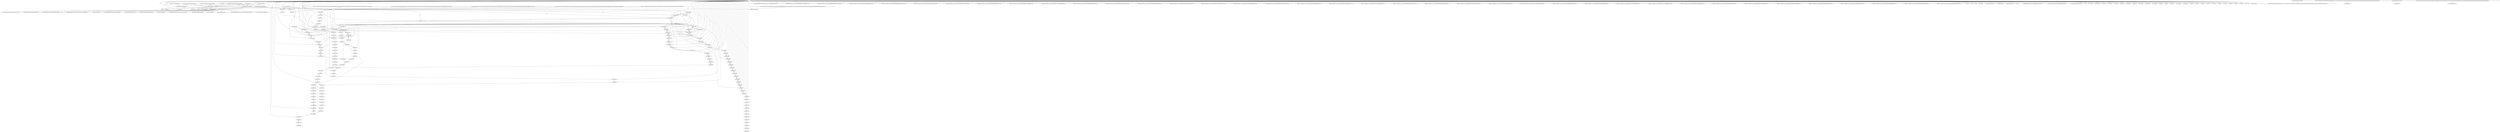 digraph {
	"-" -> "/" [label="51"];
	"-" -> "/SiteWebIF/" [label="1"];
	"-" -> "/SiteWebIF/Intranet-etudiant.php" [label="310"];
	"/SiteWebIF/" -> "/SiteWebIF/Intranet-etudiant.php" [label="1"];
	"http://if.insa-lyon.fr/" -> "/SiteWebIF/Intranet-etudiant.php" [label="232"];
	"http://if.insa-lyon.fr/entreprise/deroulement-projet-fin-etude" -> "/SiteWebIF/Intranet-etudiant.php" [label="1"];
	"http://if.insa-lyon.fr/formation/4if-programme-enseignements" -> "/SiteWebIF/Intranet-etudiant.php" [label="1"];
	"http://if.insa-lyon.fr/vie-etudiante/laedi" -> "/SiteWebIF/Intranet-etudiant.php" [label="9"];
	"http://if.insa-lyon.fr/vie-etudiante/les-associations" -> "/SiteWebIF/Intranet-etudiant.php" [label="11"];
	"-" -> "/SiteWebIF/Intranet-etudiant.php?ticket=*" [label="182"];
	"http://if.insa-lyon.fr/" -> "/SiteWebIF/Intranet-etudiant.php?ticket=*" [label="49"];
	"http://if.insa-lyon.fr/vie-etudiante/laedi" -> "/SiteWebIF/Intranet-etudiant.php?ticket=*" [label="2"];
	"http://if.insa-lyon.fr/vie-etudiante/les-associations" -> "/SiteWebIF/Intranet-etudiant.php?ticket=*" [label="10"];
	"-" -> "/SiteWebIF/Intranet-personnel.php" [label="7"];
	"http://if.insa-lyon.fr/" -> "/SiteWebIF/Intranet-personnel.php" [label="12"];
	"http://if.insa-lyon.fr/agenda-if" -> "/SiteWebIF/Intranet-personnel.php" [label="1"];
	"-" -> "/SiteWebIF/Intranet-personnel.php?ticket=*" [label="6"];
	"http://if.insa-lyon.fr/" -> "/SiteWebIF/Intranet-personnel.php?ticket=*" [label="4"];
	"/SiteWebIF/Intranet-personnel.php" -> "/SiteWebIF/agenda.html" [label="1"];
	"-" -> "/cas/themes/insa/media/favicon.ico;jsessionid=023C1719B71173F4E9E4B25A6044EDAA.dsi-vm03" [label="1"];
	"-" -> "/cas/themes/insa/media/favicon.ico;jsessionid=088F8CBDB08E20BC76787E5654C93974.dsi-vm03" [label="1"];
	"-" -> "/cas/themes/insa/media/favicon.ico;jsessionid=093ABB9E56E7FE9BFE988193707A1DA9.dsi-vm03" [label="1"];
	"-" -> "/cas/themes/insa/media/favicon.ico;jsessionid=0A94279AFF1C486B4724A6BACD40B9F0.dsi-vm04" [label="1"];
	"-" -> "/cas/themes/insa/media/favicon.ico;jsessionid=0FB046FD4FEDDAE9480CC2FD8AB52144.dsi-vm04" [label="1"];
	"-" -> "/cas/themes/insa/media/favicon.ico;jsessionid=1108212834EA61DD4CCDF371CE0DDF31.dsi-vm04" [label="1"];
	"-" -> "/cas/themes/insa/media/favicon.ico;jsessionid=128F1354E583F2B84017E0D273F7209B.dsi-vm04" [label="1"];
	"-" -> "/cas/themes/insa/media/favicon.ico;jsessionid=2355D61A491B4ABD8559F22ECD4B1821.dsi-vm04" [label="1"];
	"-" -> "/cas/themes/insa/media/favicon.ico;jsessionid=25FEC69719FAEB87AC8D76CB7EFEEAB8.dsi-vm04" [label="1"];
	"-" -> "/cas/themes/insa/media/favicon.ico;jsessionid=2A1627584E1124C728C1239C8B7E18AB.dsi-vm04" [label="1"];
	"-" -> "/cas/themes/insa/media/favicon.ico;jsessionid=33717D8FCDEA3ED485EAB3288E130DE3.dsi-vm04" [label="1"];
	"-" -> "/cas/themes/insa/media/favicon.ico;jsessionid=3CFF95FA8D225D8AE7255211C9CE9A35.dsi-vm04" [label="1"];
	"-" -> "/cas/themes/insa/media/favicon.ico;jsessionid=4CAB780CAFF5FECF548D4B1F47B73BB5.dsi-vm04" [label="1"];
	"-" -> "/cas/themes/insa/media/favicon.ico;jsessionid=558906897C45A64DD3DBA1945C6FD42D.dsi-vm03" [label="1"];
	"-" -> "/cas/themes/insa/media/favicon.ico;jsessionid=5652DB446F5681A3A09551BC2D825FC1.dsi-vm04" [label="1"];
	"-" -> "/cas/themes/insa/media/favicon.ico;jsessionid=56C0B78207DBF7328CD65FE7A6AEB123.dsi-vm03" [label="1"];
	"-" -> "/cas/themes/insa/media/favicon.ico;jsessionid=5FD87AEC3DFA29CC00510F247B243BA5.dsi-vm04" [label="1"];
	"-" -> "/cas/themes/insa/media/favicon.ico;jsessionid=665627F780692B12EA65060DE403DBE8.dsi-vm04" [label="1"];
	"-" -> "/cas/themes/insa/media/favicon.ico;jsessionid=69C3B7EAEB5316AD3621AF9856A3CB77.dsi-vm04" [label="1"];
	"-" -> "/cas/themes/insa/media/favicon.ico;jsessionid=6FF853C120C03018E41392D6A0B890CB.dsi-vm04" [label="1"];
	"-" -> "/cas/themes/insa/media/favicon.ico;jsessionid=7DB10A3F5EE68B813E62D0EAA175663A.dsi-vm03" [label="1"];
	"-" -> "/cas/themes/insa/media/favicon.ico;jsessionid=925EFF9E182E904B90721A4ECDA931F9.dsi-vm03" [label="1"];
	"-" -> "/cas/themes/insa/media/favicon.ico;jsessionid=AD5B23135FD781E228FE782DC3C30303.dsi-vm04" [label="1"];
	"-" -> "/cas/themes/insa/media/favicon.ico;jsessionid=AD677B837F385F4784517B3DA4FBA83F.dsi-vm04" [label="1"];
	"-" -> "/cas/themes/insa/media/favicon.ico;jsessionid=B3B59C177182A0D999A81CDA7DE73FD0.dsi-vm04" [label="1"];
	"-" -> "/cas/themes/insa/media/favicon.ico;jsessionid=B4413E7F3C4CFF93ECBF8BC8FEC39924.dsi-vm04" [label="1"];
	"-" -> "/cas/themes/insa/media/favicon.ico;jsessionid=B5649C3A94E00C9300FD7BBC6A93660F.dsi-vm03" [label="1"];
	"-" -> "/cas/themes/insa/media/favicon.ico;jsessionid=B5A09FAC773B5778EEE1976636BB8E7D.dsi-vm03" [label="1"];
	"-" -> "/cas/themes/insa/media/favicon.ico;jsessionid=BE03FACC82011C11C2C8B8894F8BD917.dsi-vm03" [label="1"];
	"-" -> "/cas/themes/insa/media/favicon.ico;jsessionid=C64E43899A7F0C1CC3E7A28FDDB24551.dsi-vm04" [label="1"];
	"-" -> "/cas/themes/insa/media/favicon.ico;jsessionid=CB83493D73DE7BA919401C8BE51C733C.dsi-vm04" [label="1"];
	"-" -> "/cas/themes/insa/media/favicon.ico;jsessionid=CE69C4B29EC019C4CAC5501D8DEDC853.dsi-vm04" [label="1"];
	"-" -> "/cas/themes/insa/media/favicon.ico;jsessionid=D89D503D7A81B0B5FDC0F7C46C8008F8.dsi-vm03" [label="1"];
	"-" -> "/cas/themes/insa/media/favicon.ico;jsessionid=E2C4B93D87C6AA62499976ABD0F06513.dsi-vm03" [label="1"];
	"-" -> "/cas/themes/insa/media/favicon.ico;jsessionid=E4CF202FA773B7C605E98AB37B5734C6.dsi-vm04" [label="1"];
	"-" -> "/cas/themes/insa/media/favicon.ico;jsessionid=ECC02D7B807C9B1B2299BA9E325800BC.dsi-vm03" [label="1"];
	"-" -> "/cas/themes/insa/media/favicon.ico;jsessionid=F5DC3DDF904FD6EAD6FDACB00FCA2B8B.dsi-vm04" [label="1"];
	"-" -> "/cas/themes/insa/media/favicon.ico;jsessionid=FAEB1EAF3ACBF04BEE528DA5F890E8F6.dsi-vm04" [label="1"];
	"/chercheurs/gcaplat/" -> "/chercheurs/LCI/" [label="1"];
	"-" -> "/chercheurs/gcaplat/" [label="2"];
	"http://www.google.fr/*" -> "/chercheurs/gcaplat/" [label="1"];
	"/SiteWebIF/Intranet-etudiant.php" -> "/crossdomain.xml" [label="1"];
	"http://intranet-if:90/dns/vlan.php?vlan=106" -> "/dns/form_dns.php?sql=Modifier&vlan=106&adresse_ip=134.214.106.107&nom_dns=Liris-6107&description_user=M.KAYTOUE&no_salle=&nom_labo=LIRIS&mac=406c8f233750&brassage=&commentaires=Macbook%20Pro%20Kaytoue%20Liris" [label="1"];
	"http://intranet-if:90/dns/form_dns.php?sql=Modifier&vlan=106&adresse_ip=134.214.106.107&nom_dns=Liris-6107&description_user=M.KAYTOUE&no_salle=&nom_labo=LIRIS&mac=406c8f233750&brassage=&commentaires=Macbook%20Pro%20Kaytoue%20Liris" -> "/dns/mod_base_dns.php" [label="1"];
	"http://intranet-if:90/dns/mod_base_dns.php" -> "/dns/vlan.php?vlan=106" [label="1"];
	"-" -> "/documents/" [label="1"];
	"-" -> "/dossiers/" [label="1"];
	"-" -> "/fiches/" [label="1"];
	"-" -> "/micromachine/" [label="3"];
	"http://www.google.com.pk/url?sa=t&rct=j&q=&esrc=s&source=web&cd=1&ved=0CCEQFjAA&url=http%3A%2F%2Fintranet-if.insa-lyon.fr%2Fmicromachine%2Fdownload%2Fmasm&ei=Q_xWUMKuGqX54QTCx4DYAg&usg=AFQjCNH4VxfmzYSC2adRwa5Vj8DoFCZqog&sig2=a0pclt5wM6-FYD9T7fizTQ" -> "/micromachine/download/masm" [label="1"];
	"-" -> "/micromachine/download/sujet.pdf" [label="2"];
	"-" -> "/notesif" [label="53"];
	"/SiteWebIF/Intranet-etudiant.php" -> "/notesif" [label="48"];
	"-" -> "/notesif/" [label="64"];
	"/SiteWebIF/Intranet-etudiant.php" -> "/notesif/" [label="70"];
	"-" -> "/notesif/RSS/RSS_3IF.xml" [label="20"];
	"-" -> "/notesif/RSS/RSS_4IF.xml" [label="9"];
	"/notesif/RSS/RSS_4IF.xml" -> "/notesif/RSS/RSS_4IF.xml" [label="21"];
	"-" -> "/permanences" [label="2"];
	"/SiteWebIF/Intranet-etudiant.php" -> "/permanences" [label="12"];
	"-" -> "/permanences/" [label="4"];
	"/SiteWebIF/Intranet-etudiant.php" -> "/permanences/" [label="13"];
	"-" -> "/robots.txt" [label="10"];
	"-" -> "/stages/ListePFE.php" [label="19"];
	"/SiteWebIF/Intranet-etudiant.php" -> "/stages/ListePFE.php" [label="29"];
	"/SiteWebIF/Intranet-personnel.php" -> "/stages/ListePFE.php" [label="1"];
	"-" -> "/stages/ListePFE.php?ticket=ST-10077-AOenpeb0o3JJwHWRVmAM-dsi-vm03" [label="1"];
	"-" -> "/stages/Listestage.php" [label="4"];
	"/SiteWebIF/Intranet-etudiant.php" -> "/stages/Listestage.php" [label="27"];
	"-" -> "/stages/Listestage.php?ticket=ST-16940-AZEafCmftIf939AsjwfG-dsi-vm04" [label="1"];
	"-" -> "/stages/descriptif/ARKEMA%20CHINE.docx" [label="1"];
	"/stages/Listestage.php" -> "/stages/descriptif/BIIN.pdf" [label="1"];
	"/stages/Listestage.php" -> "/stages/descriptif/EUROSCRIPT.zip" [label="1"];
	"/stages/Listestage.php" -> "/stages/descriptif/INSA%20LIRIS%20-%20120228_sujet%20stage%20LIRIS_vHOS.pdf" [label="1"];
	"/stages/Listestage.php" -> "/stages/descriptif/INSA%20LIRIS%202.doc" [label="1"];
	"/stages/Listestage.php" -> "/stages/descriptif/INSA-LIRIS%20stage_pfe_kinect_2012_v2.docx" [label="2"];
	"/stages/Listestage.php" -> "/stages/descriptif/KAPT%20-%20Paiement%20mobile.pdf" [label="1"];
	"/stages/Listestage.php" -> "/stages/descriptif/LIRIS%20-%20sujetPortefeuillePartieMetier.pdf" [label="1"];
	"/stages/descriptif/LIRIS%20-%20sujetPortefeuillePartieMetier.pdf" -> "/stages/descriptif/LIRIS%20-%20sujetPortefeuillePartieMetier.pdf" [label="2"];
	"/stages/Listestage.php" -> "/stages/descriptif/MEDIAL.pdf" [label="1"];
	"/stages/Listestage.php" -> "/stages/descriptif/ORANGE%20-%20fiche%20de%20stage%202012GOVLPServices.pdf" [label="1"];
	"/stages/Listestage.php" -> "/stages/descriptif/ORANGE%20BUSINESS%20%20SERVICES.zip" [label="1"];
	"/stages/Listestage.php" -> "/stages/descriptif/ORANGE%20DECI.zip" [label="1"];
	"/stages/Listestage.php" -> "/stages/descriptif/ORANGE%20LABS%20RENNES.docx" [label="1"];
	"/stages/Listestage.php" -> "/stages/descriptif/ORANGE.zip" [label="1"];
	"/stages/Listestage.php" -> "/stages/descriptif/Orange%20Labs%20Stages%20Securite%202012.zip" [label="1"];
	"/stages/Listestage.php" -> "/stages/descriptif/STMICROELECTRONICS.doc" [label="1"];
	"-" -> "/temps" [label="14"];
	"-" -> "/temps/" [label="47"];
	"/SiteWebIF/Intranet-etudiant.php" -> "/temps/" [label="108"];
	"/SiteWebIF/Intranet-personnel.php" -> "/temps/" [label="3"];
	"http://www.google.com.lb/url?sa=t&rct=j&q=&esrc=s&source=web&cd=1&cad=rja&ved=0CCEQFjAA&url=http%3A%2F%2Fintranet-if.insa-lyon.fr%2Ftemps%2F&ei=-P5WUJ39ONGQhQeZ_YGoBw&usg=AFQjCNEWrHsRdIlhli_31qYl94w-yMCjpw&sig2=sB1DmYV1KUIBvlNxJHnsYw" -> "/temps/" [label="1"];
	"http://www.google.com/gwt/x?hl=fr&u=http://intranet-if.insa-lyon.fr/temps/&client=ms-samsung&q=Intranet+if&sa=X&ei=ayRLUNqhE7GM0wW-q4HgDw&ved=0CB4QFjAA" -> "/temps/" [label="1"];
	"http://www.google.com/url?sa=t&rct=j&q=&esrc=s&source=web&cd=2&ved=0CEYQFjAB&url=http%3A%2F%2Fintranet-if.insa-lyon.fr%2Ftemps%2F&ei=UyNoUI_XLbGa0QWAwYG4AQ&usg=AFQjCNEWrHsRdIlhli_31qYl94w-yMCjpw&cad=rja" -> "/temps/" [label="1"];
	"http://www.google.com/url?sa=t&rct=j&q=insa%20lyon%20if%20intranet&source=web&cd=2&ved=0CCsQFjAB&url=http%3A%2F%2Fintranet-if.insa-lyon.fr%2Ftemps%2F&ei=3ghTULvtE5KLhQe64IFw&usg=AFQjCNEWrHsRdIlhli_31qYl94w-yMCjpw" -> "/temps/" [label="1"];
	"http://www.google.com/url?sa=t&rct=j&q=intranet%20insa%20lyon%20semaine&source=web&cd=2&ved=0CCkQFjAB&url=http%3A%2F%2Fintranet-if.insa-lyon.fr%2Ftemps%2F&ei=jOJeUJT5H8ax0QX2xoDYDQ&usg=AFQjCNEWrHsRdIlhli_31qYl94w-yMCjpw" -> "/temps/" [label="1"];
	"http://www.google.fr/*" -> "/temps/" [label="31"];
	"/temps/5IF27.html" -> "/temps/.html" [label="2"];
	"-" -> "/temps/1IF14.ics" [label="1"];
	"/temps/2FC2.html" -> "/temps/2FC1.html" [label="1"];
	"-" -> "/temps/2FC17.html" [label="1"];
	"/temps/2FC3.html" -> "/temps/2FC2.html" [label="1"];
	"/temps/2FC4.html" -> "/temps/2FC3.html" [label="1"];
	"/temps/2FC40.html" -> "/temps/2FC39.html" [label="1"];
	"/temps/2FC5.html" -> "/temps/2FC4.html" [label="1"];
	"/temps/2FC41.html" -> "/temps/2FC40.html" [label="1"];
	"/temps/2FC42.html" -> "/temps/2FC41.html" [label="1"];
	"/temps/2FC43.html" -> "/temps/2FC42.html" [label="1"];
	"/temps/2FC44.html" -> "/temps/2FC43.html" [label="1"];
	"/temps/2FC45.html" -> "/temps/2FC44.html" [label="1"];
	"/temps/2FC46.html" -> "/temps/2FC45.html" [label="1"];
	"/temps/2FC47.html" -> "/temps/2FC46.html" [label="1"];
	"/temps/2FC48.html" -> "/temps/2FC47.html" [label="1"];
	"/temps/2FC49.html" -> "/temps/2FC48.html" [label="1"];
	"/temps/2FC50.html" -> "/temps/2FC49.html" [label="1"];
	"/temps/" -> "/temps/2FC5.html" [label="1"];
	"/temps/2FC51.html" -> "/temps/2FC50.html" [label="1"];
	"/temps/2FC52.html" -> "/temps/2FC51.html" [label="1"];
	"/temps/2FC1.html" -> "/temps/2FC52.html" [label="1"];
	"-" -> "/temps/3IF1.html" [label="1"];
	"/temps/3IF2.html" -> "/temps/3IF1.html" [label="1"];
	"/temps/3IF52.html" -> "/temps/3IF1.html" [label="5"];
	"-" -> "/temps/3IF1.ics" [label="99"];
	"/temps/" -> "/temps/3IF1.ics" [label="1"];
	"http://www.google.fr/*" -> "/temps/3IF1.ics" [label="1"];
	"-" -> "/temps/3IF10.html" [label="1"];
	"/temps/3IF9.html" -> "/temps/3IF10.html" [label="1"];
	"/temps/3IF10.html" -> "/temps/3IF11.html" [label="1"];
	"/temps/3IF11.html" -> "/temps/3IF12.html" [label="1"];
	"/temps/3IF12.html" -> "/temps/3IF13.html" [label="1"];
	"/temps/3IF13.html" -> "/temps/3IF14.html" [label="1"];
	"/temps/3IF14.html" -> "/temps/3IF15.html" [label="1"];
	"/temps/3IF15.html" -> "/temps/3IF16.html" [label="1"];
	"/temps/3IF16.html" -> "/temps/3IF17.html" [label="1"];
	"/temps/3IF17.html" -> "/temps/3IF18.html" [label="1"];
	"/temps/3IF18.html" -> "/temps/3IF19.html" [label="1"];
	"-" -> "/temps/3IF2.html" [label="1"];
	"/temps/3IF1.html" -> "/temps/3IF2.html" [label="5"];
	"/temps/3IF3.html" -> "/temps/3IF2.html" [label="1"];
	"-" -> "/temps/3IF2.ics" [label="30"];
	"/temps/3IF19.html" -> "/temps/3IF20.html" [label="2"];
	"-" -> "/temps/3IF21.html" [label="1"];
	"/temps/3IF20.html" -> "/temps/3IF21.html" [label="2"];
	"/temps/3IF21.html" -> "/temps/3IF22.html" [label="3"];
	"/temps/3IF23.html" -> "/temps/3IF22.html" [label="1"];
	"/temps/3IF22.html" -> "/temps/3IF23.html" [label="2"];
	"/temps/3IF23.html" -> "/temps/3IF24.html" [label="1"];
	"-" -> "/temps/3IF3.html" [label="1"];
	"/temps/3IF2.html" -> "/temps/3IF3.html" [label="5"];
	"-" -> "/temps/3IF3.ics" [label="63"];
	"http://www.google.fr/*" -> "/temps/3IF3.ics" [label="1"];
	"/temps/3IF37.html" -> "/temps/3IF36.html" [label="2"];
	"-" -> "/temps/3IF37.html" [label="26"];
	"/temps/" -> "/temps/3IF37.html" [label="38"];
	"/temps/3IF38.html" -> "/temps/3IF37.html" [label="3"];
	"/temps/index.html" -> "/temps/3IF37.html" [label="1"];
	"-" -> "/temps/3IF38.html" [label="15"];
	"/temps/" -> "/temps/3IF38.html" [label="32"];
	"/temps/3IF37.html" -> "/temps/3IF38.html" [label="25"];
	"/temps/3IF39.html" -> "/temps/3IF38.html" [label="9"];
	"/temps/index.html" -> "/temps/3IF38.html" [label="7"];
	"-" -> "/temps/3IF39.html" [label="17"];
	"/temps/" -> "/temps/3IF39.html" [label="38"];
	"/temps/3IF38.html" -> "/temps/3IF39.html" [label="55"];
	"/temps/3IF40.html" -> "/temps/3IF39.html" [label="11"];
	"/temps/index.html" -> "/temps/3IF39.html" [label="8"];
	"-" -> "/temps/3IF4.html" [label="1"];
	"/temps/3IF3.html" -> "/temps/3IF4.html" [label="4"];
	"-" -> "/temps/3IF4.ics" [label="6"];
	"-" -> "/temps/3IF40.html" [label="1"];
	"/temps/" -> "/temps/3IF40.html" [label="14"];
	"/temps/3IF39.html" -> "/temps/3IF40.html" [label="37"];
	"/temps/3IF41.html" -> "/temps/3IF40.html" [label="3"];
	"/temps/index.html" -> "/temps/3IF40.html" [label="1"];
	"-" -> "/temps/3IF41.html" [label="4"];
	"/temps/3IF40.html" -> "/temps/3IF41.html" [label="39"];
	"/temps/3IF42.html" -> "/temps/3IF41.html" [label="7"];
	"-" -> "/temps/3IF42.html" [label="2"];
	"/temps/" -> "/temps/3IF42.html" [label="1"];
	"/temps/3IF41.html" -> "/temps/3IF42.html" [label="32"];
	"/temps/3IF43.html" -> "/temps/3IF42.html" [label="6"];
	"/temps/index.html" -> "/temps/3IF42.html" [label="2"];
	"-" -> "/temps/3IF43.html" [label="1"];
	"/temps/3IF42.html" -> "/temps/3IF43.html" [label="22"];
	"/temps/3IF44.html" -> "/temps/3IF43.html" [label="2"];
	"/temps/index.html" -> "/temps/3IF43.html" [label="2"];
	"-" -> "/temps/3IF44.html" [label="3"];
	"/temps/3IF43.html" -> "/temps/3IF44.html" [label="17"];
	"/temps/3IF45.html" -> "/temps/3IF44.html" [label="3"];
	"-" -> "/temps/3IF45.html" [label="3"];
	"/temps/3IF44.html" -> "/temps/3IF45.html" [label="15"];
	"/temps/3IF46.html" -> "/temps/3IF45.html" [label="1"];
	"-" -> "/temps/3IF46.html" [label="1"];
	"/temps/3IF45.html" -> "/temps/3IF46.html" [label="11"];
	"/temps/3IF47.html" -> "/temps/3IF46.html" [label="1"];
	"-" -> "/temps/3IF47.html" [label="1"];
	"/temps/3IF46.html" -> "/temps/3IF47.html" [label="13"];
	"/temps/3IF48.html" -> "/temps/3IF47.html" [label="1"];
	"-" -> "/temps/3IF48.html" [label="1"];
	"/temps/3IF47.html" -> "/temps/3IF48.html" [label="13"];
	"/temps/3IF49.html" -> "/temps/3IF48.html" [label="1"];
	"-" -> "/temps/3IF49.html" [label="2"];
	"/temps/3IF48.html" -> "/temps/3IF49.html" [label="13"];
	"/temps/3IF50.html" -> "/temps/3IF49.html" [label="1"];
	"-" -> "/temps/3IF5.html" [label="1"];
	"/temps/3IF4.html" -> "/temps/3IF5.html" [label="3"];
	"-" -> "/temps/3IF50.html" [label="1"];
	"/temps/3IF49.html" -> "/temps/3IF50.html" [label="10"];
	"/temps/3IF51.html" -> "/temps/3IF50.html" [label="1"];
	"/temps/index.html" -> "/temps/3IF50.html" [label="1"];
	"-" -> "/temps/3IF51.html" [label="2"];
	"/temps/3IF50.html" -> "/temps/3IF51.html" [label="9"];
	"/temps/3IF52.html" -> "/temps/3IF51.html" [label="1"];
	"-" -> "/temps/3IF52.html" [label="1"];
	"/temps/3IF1.html" -> "/temps/3IF52.html" [label="1"];
	"/temps/3IF51.html" -> "/temps/3IF52.html" [label="6"];
	"/temps/3IF5.html" -> "/temps/3IF6.html" [label="4"];
	"-" -> "/temps/3IF7.html" [label="1"];
	"/temps/3IF6.html" -> "/temps/3IF7.html" [label="4"];
	"-" -> "/temps/3IF8.html" [label="1"];
	"/temps/3IF7.html" -> "/temps/3IF8.html" [label="2"];
	"-" -> "/temps/3IF9.html" [label="1"];
	"/temps/3IF8.html" -> "/temps/3IF9.html" [label="2"];
	"-" -> "/temps/4IF1.html" [label="2"];
	"/temps/4IF2.html" -> "/temps/4IF1.html" [label="1"];
	"/temps/4IF52.html" -> "/temps/4IF1.html" [label="3"];
	"-" -> "/temps/4IF1.ics" [label="94"];
	"/temps/4IF9.html" -> "/temps/4IF10.html" [label="2"];
	"/temps/4IF10.html" -> "/temps/4IF11.html" [label="2"];
	"/temps/4IF11.html" -> "/temps/4IF12.html" [label="2"];
	"/temps/4IF12.html" -> "/temps/4IF13.html" [label="2"];
	"/temps/4IF13.html" -> "/temps/4IF14.html" [label="3"];
	"/temps/4IF14.html" -> "/temps/4IF15.html" [label="3"];
	"/temps/4IF15.html" -> "/temps/4IF16.html" [label="3"];
	"/temps/4IF16.html" -> "/temps/4IF17.html" [label="5"];
	"/temps/4IF17.html" -> "/temps/4IF18.html" [label="3"];
	"/temps/4IF18.html" -> "/temps/4IF19.html" [label="3"];
	"-" -> "/temps/4IF2.html" [label="3"];
	"/temps/4IF1.html" -> "/temps/4IF2.html" [label="5"];
	"/temps/4IF3.html" -> "/temps/4IF2.html" [label="1"];
	"-" -> "/temps/4IF2.ics" [label="8"];
	"/temps/4IF19.html" -> "/temps/4IF20.html" [label="3"];
	"/temps/4IF20.html" -> "/temps/4IF21.html" [label="2"];
	"-" -> "/temps/4IF3.html" [label="3"];
	"/temps/4IF2.html" -> "/temps/4IF3.html" [label="5"];
	"/temps/4IF4.html" -> "/temps/4IF3.html" [label="1"];
	"-" -> "/temps/4IF3.ics" [label="34"];
	"-" -> "/temps/4IF37.html" [label="2"];
	"/temps/" -> "/temps/4IF37.html" [label="10"];
	"/temps/4IF38.html" -> "/temps/4IF37.html" [label="2"];
	"/temps/index.html" -> "/temps/4IF37.html" [label="5"];
	"-" -> "/temps/4IF38.html" [label="32"];
	"/temps/" -> "/temps/4IF38.html" [label="31"];
	"/temps/4IF37.html" -> "/temps/4IF38.html" [label="15"];
	"/temps/4IF39.html" -> "/temps/4IF38.html" [label="8"];
	"/temps/index.html" -> "/temps/4IF38.html" [label="4"];
	"-" -> "/temps/4IF39.html" [label="14"];
	"/temps/" -> "/temps/4IF39.html" [label="36"];
	"/temps/4IF38.html" -> "/temps/4IF39.html" [label="53"];
	"/temps/4IF40.html" -> "/temps/4IF39.html" [label="5"];
	"/temps/choix_4if.html" -> "/temps/4IF39.html" [label="1"];
	"/temps/index.html" -> "/temps/4IF39.html" [label="5"];
	"-" -> "/temps/4IF4.html" [label="3"];
	"/temps/4IF3.html" -> "/temps/4IF4.html" [label="5"];
	"/temps/4IF5.html" -> "/temps/4IF4.html" [label="1"];
	"-" -> "/temps/4IF4.ics" [label="37"];
	"-" -> "/temps/4IF40.html" [label="6"];
	"/temps/" -> "/temps/4IF40.html" [label="7"];
	"/temps/4IF39.html" -> "/temps/4IF40.html" [label="55"];
	"/temps/4IF41.html" -> "/temps/4IF40.html" [label="2"];
	"/temps/choix_4if.html" -> "/temps/4IF40.html" [label="1"];
	"/temps/index.html" -> "/temps/4IF40.html" [label="2"];
	"-" -> "/temps/4IF41.html" [label="3"];
	"/temps/4IF40.html" -> "/temps/4IF41.html" [label="44"];
	"/temps/4IF42.html" -> "/temps/4IF41.html" [label="3"];
	"-" -> "/temps/4IF42.html" [label="5"];
	"/temps/4IF41.html" -> "/temps/4IF42.html" [label="39"];
	"/temps/4IF43.html" -> "/temps/4IF42.html" [label="1"];
	"/temps/index.html" -> "/temps/4IF42.html" [label="1"];
	"-" -> "/temps/4IF42.ics" [label="3"];
	"-" -> "/temps/4IF43.html" [label="3"];
	"/temps/4IF42.html" -> "/temps/4IF43.html" [label="24"];
	"/temps/4IF44.html" -> "/temps/4IF43.html" [label="1"];
	"-" -> "/temps/4IF44.html" [label="5"];
	"/temps/4IF43.html" -> "/temps/4IF44.html" [label="19"];
	"-" -> "/temps/4IF45.html" [label="2"];
	"/temps/4IF44.html" -> "/temps/4IF45.html" [label="17"];
	"/temps/4IF46.html" -> "/temps/4IF45.html" [label="1"];
	"-" -> "/temps/4IF46.html" [label="1"];
	"/temps/4IF45.html" -> "/temps/4IF46.html" [label="13"];
	"/temps/4IF47.html" -> "/temps/4IF46.html" [label="1"];
	"-" -> "/temps/4IF47.html" [label="3"];
	"/temps/4IF46.html" -> "/temps/4IF47.html" [label="9"];
	"/temps/4IF48.html" -> "/temps/4IF47.html" [label="1"];
	"-" -> "/temps/4IF48.html" [label="2"];
	"/temps/4IF47.html" -> "/temps/4IF48.html" [label="11"];
	"/temps/4IF49.html" -> "/temps/4IF48.html" [label="1"];
	"-" -> "/temps/4IF49.html" [label="1"];
	"/temps/4IF48.html" -> "/temps/4IF49.html" [label="8"];
	"/temps/4IF50.html" -> "/temps/4IF49.html" [label="1"];
	"-" -> "/temps/4IF5.html" [label="3"];
	"/temps/4IF4.html" -> "/temps/4IF5.html" [label="5"];
	"/temps/4IF6.html" -> "/temps/4IF5.html" [label="1"];
	"-" -> "/temps/4IF50.html" [label="1"];
	"/temps/4IF49.html" -> "/temps/4IF50.html" [label="5"];
	"/temps/4IF51.html" -> "/temps/4IF50.html" [label="1"];
	"-" -> "/temps/4IF51.html" [label="1"];
	"/temps/4IF50.html" -> "/temps/4IF51.html" [label="4"];
	"/temps/4IF52.html" -> "/temps/4IF51.html" [label="1"];
	"-" -> "/temps/4IF52.html" [label="1"];
	"/temps/4IF1.html" -> "/temps/4IF52.html" [label="1"];
	"/temps/4IF51.html" -> "/temps/4IF52.html" [label="3"];
	"-" -> "/temps/4IF53.html" [label="1"];
	"-" -> "/temps/4IF54.html" [label="1"];
	"-" -> "/temps/4IF6.html" [label="2"];
	"/temps/4IF5.html" -> "/temps/4IF6.html" [label="2"];
	"/temps/4IF7.html" -> "/temps/4IF6.html" [label="1"];
	"-" -> "/temps/4IF7.html" [label="3"];
	"/temps/4IF6.html" -> "/temps/4IF7.html" [label="5"];
	"/temps/4IF8.html" -> "/temps/4IF7.html" [label="1"];
	"-" -> "/temps/4IF8.html" [label="3"];
	"/temps/4IF7.html" -> "/temps/4IF8.html" [label="2"];
	"-" -> "/temps/4IF9.html" [label="2"];
	"/temps/4IF8.html" -> "/temps/4IF9.html" [label="2"];
	"-" -> "/temps/5IF.ic" [label="3"];
	"-" -> "/temps/5IF.ics" [label="14"];
	"/temps/5IF52.html" -> "/temps/5IF1.html" [label="7"];
	"-" -> "/temps/5IF1.ics" [label="1"];
	"/temps/5IF9.html" -> "/temps/5IF10.html" [label="3"];
	"/temps/5IF10.html" -> "/temps/5IF11.html" [label="2"];
	"/temps/5IF11.html" -> "/temps/5IF12.html" [label="2"];
	"/temps/5IF12.html" -> "/temps/5IF13.html" [label="2"];
	"/temps/5IF13.html" -> "/temps/5IF14.html" [label="2"];
	"/temps/5IF14.html" -> "/temps/5IF15.html" [label="2"];
	"/temps/5IF15.html" -> "/temps/5IF16.html" [label="2"];
	"/temps/5IF16.html" -> "/temps/5IF17.html" [label="2"];
	"/temps/5IF17.html" -> "/temps/5IF18.html" [label="2"];
	"/temps/5IF18.html" -> "/temps/5IF19.html" [label="2"];
	"/temps/5IF1.html" -> "/temps/5IF2.html" [label="7"];
	"/temps/5IF19.html" -> "/temps/5IF20.html" [label="2"];
	"/temps/5IF20.html" -> "/temps/5IF21.html" [label="2"];
	"/temps/5IF21.html" -> "/temps/5IF22.html" [label="2"];
	"/temps/5IF22.html" -> "/temps/5IF23.html" [label="3"];
	"/temps/5IF23.html" -> "/temps/5IF24.html" [label="6"];
	"/temps/5IF24.html" -> "/temps/5IF25.html" [label="2"];
	"/temps/5IF25.html" -> "/temps/5IF26.html" [label="6"];
	"-" -> "/temps/5IF27.html" [label="1"];
	"/temps/5IF26.html" -> "/temps/5IF27.html" [label="2"];
	"/temps/5IF2.html" -> "/temps/5IF3.html" [label="6"];
	"/temps/5IF37.html" -> "/temps/5IF36.html" [label="1"];
	"-" -> "/temps/5IF37.html" [label="1"];
	"/temps/" -> "/temps/5IF37.html" [label="2"];
	"/temps/index.html" -> "/temps/5IF37.html" [label="1"];
	"-" -> "/temps/5IF38.html" [label="1"];
	"/temps/" -> "/temps/5IF38.html" [label="3"];
	"/temps/5IF37.html" -> "/temps/5IF38.html" [label="4"];
	"/temps/5IF39.html" -> "/temps/5IF38.html" [label="2"];
	"/temps/choix_5if.html" -> "/temps/5IF38.html" [label="1"];
	"-" -> "/temps/5IF39.htm" [label="2"];
	"-" -> "/temps/5IF39.html" [label="20"];
	"/temps/" -> "/temps/5IF39.html" [label="24"];
	"/temps/5IF38.html" -> "/temps/5IF39.html" [label="9"];
	"/temps/5IF40.html" -> "/temps/5IF39.html" [label="9"];
	"/temps/choix_5if.html" -> "/temps/5IF39.html" [label="1"];
	"/temps/index.html" -> "/temps/5IF39.html" [label="2"];
	"/temps/5IF3.html" -> "/temps/5IF4.html" [label="6"];
	"-" -> "/temps/5IF40.html" [label="2"];
	"/temps/" -> "/temps/5IF40.html" [label="5"];
	"/temps/5IF39.html" -> "/temps/5IF40.html" [label="23"];
	"/temps/5IF41.html" -> "/temps/5IF40.html" [label="2"];
	"/temps/choix_5if.html" -> "/temps/5IF40.html" [label="1"];
	"/temps/index.html" -> "/temps/5IF40.html" [label="1"];
	"-" -> "/temps/5IF41.html" [label="1"];
	"/temps/5IF40.html" -> "/temps/5IF41.html" [label="22"];
	"/temps/5IF42.html" -> "/temps/5IF41.html" [label="1"];
	"/temps/5IF41.html" -> "/temps/5IF42.html" [label="18"];
	"/temps/5IF43.html" -> "/temps/5IF42.html" [label="2"];
	"-" -> "/temps/5IF43.html" [label="1"];
	"/temps/5IF42.html" -> "/temps/5IF43.html" [label="17"];
	"/temps/5IF44.html" -> "/temps/5IF43.html" [label="2"];
	"/temps/5IF43.html" -> "/temps/5IF44.html" [label="15"];
	"/temps/5IF44.html" -> "/temps/5IF45.html" [label="14"];
	"/temps/5IF46.html" -> "/temps/5IF45.html" [label="1"];
	"/temps/5IF45.html" -> "/temps/5IF46.html" [label="10"];
	"/temps/5IF47.html" -> "/temps/5IF46.html" [label="1"];
	"-" -> "/temps/5IF47.html" [label="1"];
	"/temps/5IF46.html" -> "/temps/5IF47.html" [label="9"];
	"/temps/5IF47.html" -> "/temps/5IF48.html" [label="9"];
	"/temps/5IF49.html" -> "/temps/5IF48.html" [label="1"];
	"-" -> "/temps/5IF49.htm" [label="1"];
	"/temps/5IF48.html" -> "/temps/5IF49.html" [label="6"];
	"/temps/5IF50.html" -> "/temps/5IF49.html" [label="4"];
	"/temps/5IF4.html" -> "/temps/5IF5.html" [label="6"];
	"/temps/5IF49.html" -> "/temps/5IF50.html" [label="5"];
	"/temps/5IF51.html" -> "/temps/5IF50.html" [label="2"];
	"/temps/index.html" -> "/temps/5IF50.html" [label="1"];
	"/temps/5IF50.html" -> "/temps/5IF51.html" [label="6"];
	"/temps/5IF52.html" -> "/temps/5IF51.html" [label="2"];
	"-" -> "/temps/5IF52.html" [label="1"];
	"/temps/5IF51.html" -> "/temps/5IF52.html" [label="5"];
	"/temps/5IF53.html" -> "/temps/5IF52.html" [label="1"];
	"/temps/index.html" -> "/temps/5IF53.html" [label="1"];
	"/temps/5IF5.html" -> "/temps/5IF6.html" [label="6"];
	"/temps/5IF6.html" -> "/temps/5IF7.html" [label="4"];
	"/temps/5IF7.html" -> "/temps/5IF8.html" [label="4"];
	"/temps/5IF8.html" -> "/temps/5IF9.html" [label="3"];
	"-" -> "/temps/EA.ics" [label="5"];
	"-" -> "/temps/GL.ics" [label="3"];
	"-" -> "/temps/GO.ics" [label="11"];
	"-" -> "/temps/MK.ics" [label="5"];
	"-" -> "/temps/ML.ics" [label="3"];
	"-" -> "/temps/PF.ics" [label="5"];
	"-" -> "/temps/PL.ics" [label="19"];
	"-" -> "/temps/SB.ics" [label="2"];
	"-" -> "/temps/SC.ics" [label="5"];
	"-" -> "/temps/SoutenancesPFE.html" [label="4"];
	"/SiteWebIF/Intranet-etudiant.php" -> "/temps/SoutenancesPFE.html" [label="9"];
	"http://www.google.com/url?sa=t&rct=j&q=&esrc=s&source=web&cd=26&ved=0CFoQFjAFOBQ&url=http%3A%2F%2Fintranet-if.insa-lyon.fr%2Ftemps%2FSoutenancesPFE.html&ei=uyNoUJGUGMO30QW6tgE&usg=AFQjCNEgtFyQEIqdH3Zq9dx1IV8jN3bsuw&cad=rja" -> "/temps/SoutenancesPFE.html" [label="1"];
	"-" -> "/temps/TA.ics" [label="30"];
	"-" -> "/temps/WO.ics" [label="6"];
	"-" -> "/temps/choix_3if.html" [label="3"];
	"-" -> "/temps/choix_4if.html" [label="1"];
	"http://www.google.fr/*" -> "/temps/choix_5if.html" [label="3"];
	"-" -> "/temps/index.html" [label="4"];
	"/temps/3IF37.html" -> "/temps/index.html" [label="4"];
	"/temps/3IF38.html" -> "/temps/index.html" [label="4"];
	"/temps/3IF39.html" -> "/temps/index.html" [label="6"];
	"/temps/3IF40.html" -> "/temps/index.html" [label="2"];
	"/temps/3IF41.html" -> "/temps/index.html" [label="1"];
	"/temps/3IF42.html" -> "/temps/index.html" [label="1"];
	"/temps/3IF44.html" -> "/temps/index.html" [label="2"];
	"/temps/3IF49.html" -> "/temps/index.html" [label="2"];
	"/temps/4IF37.html" -> "/temps/index.html" [label="1"];
	"/temps/4IF38.html" -> "/temps/index.html" [label="2"];
	"/temps/4IF39.html" -> "/temps/index.html" [label="3"];
	"/temps/4IF40.html" -> "/temps/index.html" [label="2"];
	"/temps/4IF42.html" -> "/temps/index.html" [label="1"];
	"/temps/4IF43.html" -> "/temps/index.html" [label="2"];
	"/temps/4IF48.html" -> "/temps/index.html" [label="2"];
	"/temps/4IF6.html" -> "/temps/index.html" [label="1"];
	"/temps/5IF27.html" -> "/temps/index.html" [label="2"];
	"/temps/5IF39.html" -> "/temps/index.html" [label="3"];
	"/temps/5IF40.html" -> "/temps/index.html" [label="1"];
	"/temps/5IF42.html" -> "/temps/index.html" [label="1"];
	"/temps/5IF43.html" -> "/temps/index.html" [label="1"];
	"/temps/5IF44.html" -> "/temps/index.html" [label="1"];
	"/temps/5IF6.html" -> "/temps/index.html" [label="1"];
}
